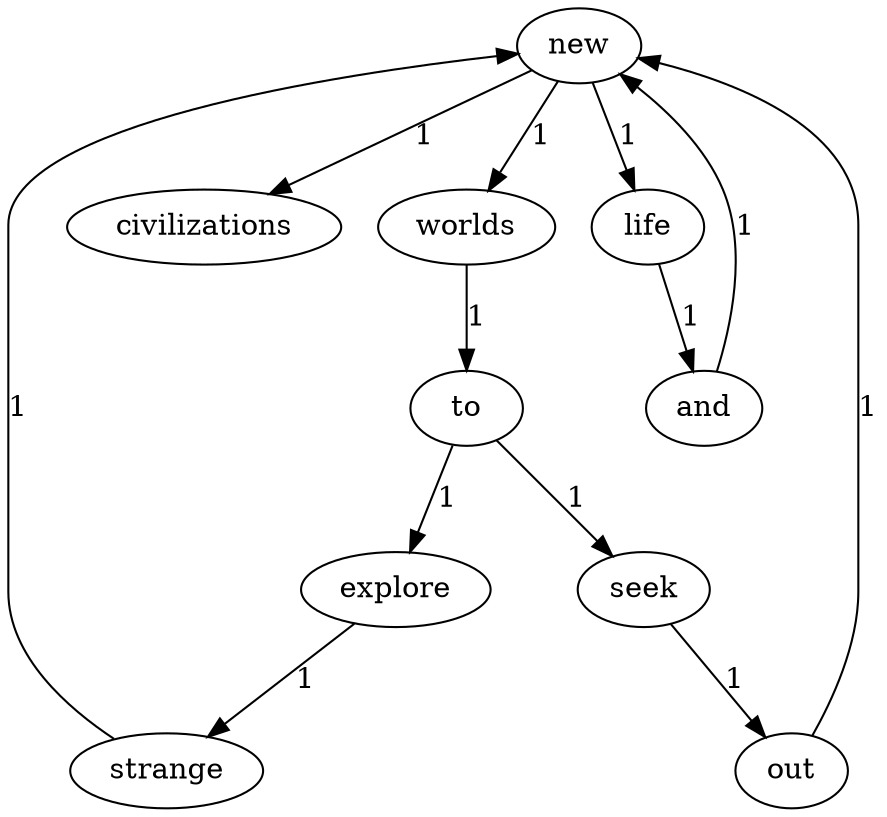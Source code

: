 digraph G {
	new -> worlds [label="1"];
	new -> civilizations [label="1"];
	new -> life [label="1"];
	worlds -> to [label="1"];
	explore -> strange [label="1"];
	seek -> out [label="1"];
	strange -> new [label="1"];
	life -> and [label="1"];
	out -> new [label="1"];
	and -> new [label="1"];
	to -> explore [label="1"];
	to -> seek [label="1"];
}